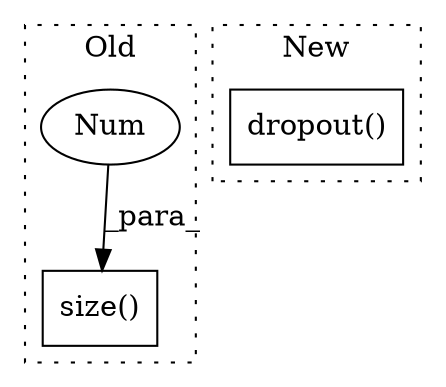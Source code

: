 digraph G {
subgraph cluster0 {
1 [label="size()" a="75" s="7461,7479" l="17,1" shape="box"];
3 [label="Num" a="76" s="7478" l="1" shape="ellipse"];
label = "Old";
style="dotted";
}
subgraph cluster1 {
2 [label="dropout()" a="75" s="9032,9056" l="13,1" shape="box"];
label = "New";
style="dotted";
}
3 -> 1 [label="_para_"];
}
